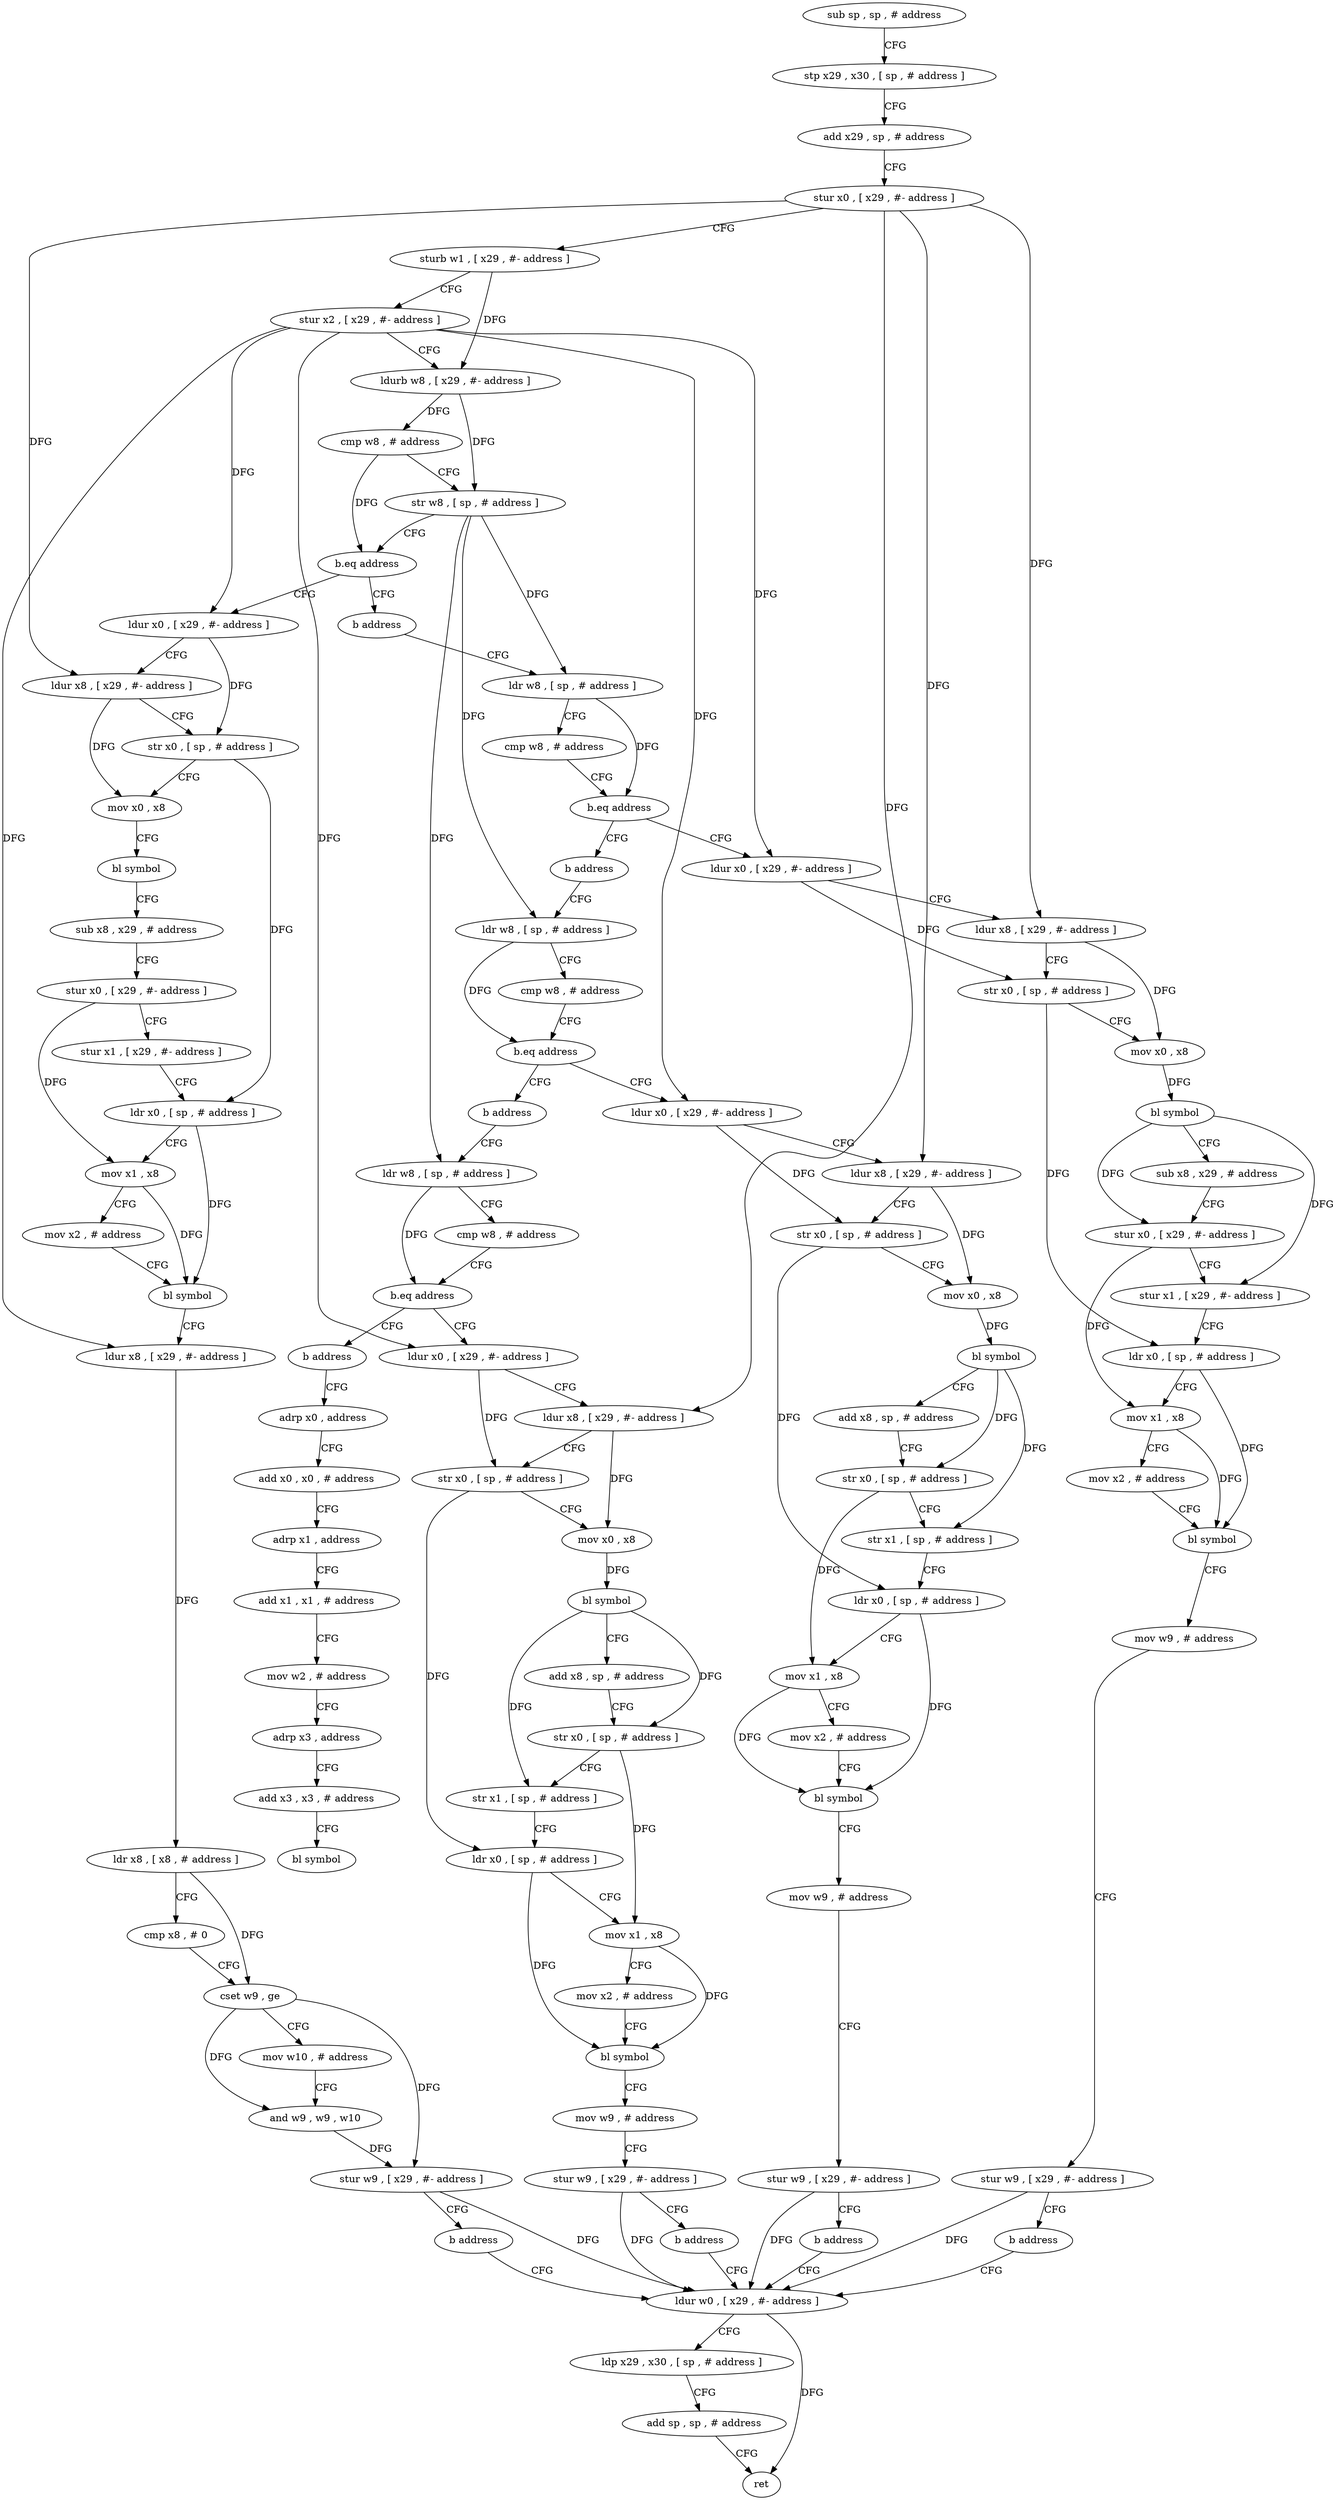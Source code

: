 digraph "func" {
"4269864" [label = "sub sp , sp , # address" ]
"4269868" [label = "stp x29 , x30 , [ sp , # address ]" ]
"4269872" [label = "add x29 , sp , # address" ]
"4269876" [label = "stur x0 , [ x29 , #- address ]" ]
"4269880" [label = "sturb w1 , [ x29 , #- address ]" ]
"4269884" [label = "stur x2 , [ x29 , #- address ]" ]
"4269888" [label = "ldurb w8 , [ x29 , #- address ]" ]
"4269892" [label = "cmp w8 , # address" ]
"4269896" [label = "str w8 , [ sp , # address ]" ]
"4269900" [label = "b.eq address" ]
"4270016" [label = "ldur x0 , [ x29 , #- address ]" ]
"4269904" [label = "b address" ]
"4270020" [label = "ldur x8 , [ x29 , #- address ]" ]
"4270024" [label = "str x0 , [ sp , # address ]" ]
"4270028" [label = "mov x0 , x8" ]
"4270032" [label = "bl symbol" ]
"4270036" [label = "sub x8 , x29 , # address" ]
"4270040" [label = "stur x0 , [ x29 , #- address ]" ]
"4270044" [label = "stur x1 , [ x29 , #- address ]" ]
"4270048" [label = "ldr x0 , [ sp , # address ]" ]
"4270052" [label = "mov x1 , x8" ]
"4270056" [label = "mov x2 , # address" ]
"4270060" [label = "bl symbol" ]
"4270064" [label = "ldur x8 , [ x29 , #- address ]" ]
"4270068" [label = "ldr x8 , [ x8 , # address ]" ]
"4270072" [label = "cmp x8 , # 0" ]
"4270076" [label = "cset w9 , ge" ]
"4270080" [label = "mov w10 , # address" ]
"4270084" [label = "and w9 , w9 , w10" ]
"4270088" [label = "stur w9 , [ x29 , #- address ]" ]
"4270092" [label = "b address" ]
"4270248" [label = "ldur w0 , [ x29 , #- address ]" ]
"4269908" [label = "ldr w8 , [ sp , # address ]" ]
"4270252" [label = "ldp x29 , x30 , [ sp , # address ]" ]
"4270256" [label = "add sp , sp , # address" ]
"4270260" [label = "ret" ]
"4269912" [label = "cmp w8 , # address" ]
"4269916" [label = "b.eq address" ]
"4269956" [label = "ldur x0 , [ x29 , #- address ]" ]
"4269920" [label = "b address" ]
"4269960" [label = "ldur x8 , [ x29 , #- address ]" ]
"4269964" [label = "str x0 , [ sp , # address ]" ]
"4269968" [label = "mov x0 , x8" ]
"4269972" [label = "bl symbol" ]
"4269976" [label = "sub x8 , x29 , # address" ]
"4269980" [label = "stur x0 , [ x29 , #- address ]" ]
"4269984" [label = "stur x1 , [ x29 , #- address ]" ]
"4269988" [label = "ldr x0 , [ sp , # address ]" ]
"4269992" [label = "mov x1 , x8" ]
"4269996" [label = "mov x2 , # address" ]
"4270000" [label = "bl symbol" ]
"4270004" [label = "mov w9 , # address" ]
"4270008" [label = "stur w9 , [ x29 , #- address ]" ]
"4270012" [label = "b address" ]
"4269924" [label = "ldr w8 , [ sp , # address ]" ]
"4269928" [label = "cmp w8 , # address" ]
"4269932" [label = "b.eq address" ]
"4270096" [label = "ldur x0 , [ x29 , #- address ]" ]
"4269936" [label = "b address" ]
"4270100" [label = "ldur x8 , [ x29 , #- address ]" ]
"4270104" [label = "str x0 , [ sp , # address ]" ]
"4270108" [label = "mov x0 , x8" ]
"4270112" [label = "bl symbol" ]
"4270116" [label = "add x8 , sp , # address" ]
"4270120" [label = "str x0 , [ sp , # address ]" ]
"4270124" [label = "str x1 , [ sp , # address ]" ]
"4270128" [label = "ldr x0 , [ sp , # address ]" ]
"4270132" [label = "mov x1 , x8" ]
"4270136" [label = "mov x2 , # address" ]
"4270140" [label = "bl symbol" ]
"4270144" [label = "mov w9 , # address" ]
"4270148" [label = "stur w9 , [ x29 , #- address ]" ]
"4270152" [label = "b address" ]
"4269940" [label = "ldr w8 , [ sp , # address ]" ]
"4269944" [label = "cmp w8 , # address" ]
"4269948" [label = "b.eq address" ]
"4270156" [label = "ldur x0 , [ x29 , #- address ]" ]
"4269952" [label = "b address" ]
"4270160" [label = "ldur x8 , [ x29 , #- address ]" ]
"4270164" [label = "str x0 , [ sp , # address ]" ]
"4270168" [label = "mov x0 , x8" ]
"4270172" [label = "bl symbol" ]
"4270176" [label = "add x8 , sp , # address" ]
"4270180" [label = "str x0 , [ sp , # address ]" ]
"4270184" [label = "str x1 , [ sp , # address ]" ]
"4270188" [label = "ldr x0 , [ sp , # address ]" ]
"4270192" [label = "mov x1 , x8" ]
"4270196" [label = "mov x2 , # address" ]
"4270200" [label = "bl symbol" ]
"4270204" [label = "mov w9 , # address" ]
"4270208" [label = "stur w9 , [ x29 , #- address ]" ]
"4270212" [label = "b address" ]
"4270216" [label = "adrp x0 , address" ]
"4270220" [label = "add x0 , x0 , # address" ]
"4270224" [label = "adrp x1 , address" ]
"4270228" [label = "add x1 , x1 , # address" ]
"4270232" [label = "mov w2 , # address" ]
"4270236" [label = "adrp x3 , address" ]
"4270240" [label = "add x3 , x3 , # address" ]
"4270244" [label = "bl symbol" ]
"4269864" -> "4269868" [ label = "CFG" ]
"4269868" -> "4269872" [ label = "CFG" ]
"4269872" -> "4269876" [ label = "CFG" ]
"4269876" -> "4269880" [ label = "CFG" ]
"4269876" -> "4270020" [ label = "DFG" ]
"4269876" -> "4269960" [ label = "DFG" ]
"4269876" -> "4270100" [ label = "DFG" ]
"4269876" -> "4270160" [ label = "DFG" ]
"4269880" -> "4269884" [ label = "CFG" ]
"4269880" -> "4269888" [ label = "DFG" ]
"4269884" -> "4269888" [ label = "CFG" ]
"4269884" -> "4270016" [ label = "DFG" ]
"4269884" -> "4270064" [ label = "DFG" ]
"4269884" -> "4269956" [ label = "DFG" ]
"4269884" -> "4270096" [ label = "DFG" ]
"4269884" -> "4270156" [ label = "DFG" ]
"4269888" -> "4269892" [ label = "DFG" ]
"4269888" -> "4269896" [ label = "DFG" ]
"4269892" -> "4269896" [ label = "CFG" ]
"4269892" -> "4269900" [ label = "DFG" ]
"4269896" -> "4269900" [ label = "CFG" ]
"4269896" -> "4269908" [ label = "DFG" ]
"4269896" -> "4269924" [ label = "DFG" ]
"4269896" -> "4269940" [ label = "DFG" ]
"4269900" -> "4270016" [ label = "CFG" ]
"4269900" -> "4269904" [ label = "CFG" ]
"4270016" -> "4270020" [ label = "CFG" ]
"4270016" -> "4270024" [ label = "DFG" ]
"4269904" -> "4269908" [ label = "CFG" ]
"4270020" -> "4270024" [ label = "CFG" ]
"4270020" -> "4270028" [ label = "DFG" ]
"4270024" -> "4270028" [ label = "CFG" ]
"4270024" -> "4270048" [ label = "DFG" ]
"4270028" -> "4270032" [ label = "CFG" ]
"4270032" -> "4270036" [ label = "CFG" ]
"4270036" -> "4270040" [ label = "CFG" ]
"4270040" -> "4270044" [ label = "CFG" ]
"4270040" -> "4270052" [ label = "DFG" ]
"4270044" -> "4270048" [ label = "CFG" ]
"4270048" -> "4270052" [ label = "CFG" ]
"4270048" -> "4270060" [ label = "DFG" ]
"4270052" -> "4270056" [ label = "CFG" ]
"4270052" -> "4270060" [ label = "DFG" ]
"4270056" -> "4270060" [ label = "CFG" ]
"4270060" -> "4270064" [ label = "CFG" ]
"4270064" -> "4270068" [ label = "DFG" ]
"4270068" -> "4270072" [ label = "CFG" ]
"4270068" -> "4270076" [ label = "DFG" ]
"4270072" -> "4270076" [ label = "CFG" ]
"4270076" -> "4270080" [ label = "CFG" ]
"4270076" -> "4270084" [ label = "DFG" ]
"4270076" -> "4270088" [ label = "DFG" ]
"4270080" -> "4270084" [ label = "CFG" ]
"4270084" -> "4270088" [ label = "DFG" ]
"4270088" -> "4270092" [ label = "CFG" ]
"4270088" -> "4270248" [ label = "DFG" ]
"4270092" -> "4270248" [ label = "CFG" ]
"4270248" -> "4270252" [ label = "CFG" ]
"4270248" -> "4270260" [ label = "DFG" ]
"4269908" -> "4269912" [ label = "CFG" ]
"4269908" -> "4269916" [ label = "DFG" ]
"4270252" -> "4270256" [ label = "CFG" ]
"4270256" -> "4270260" [ label = "CFG" ]
"4269912" -> "4269916" [ label = "CFG" ]
"4269916" -> "4269956" [ label = "CFG" ]
"4269916" -> "4269920" [ label = "CFG" ]
"4269956" -> "4269960" [ label = "CFG" ]
"4269956" -> "4269964" [ label = "DFG" ]
"4269920" -> "4269924" [ label = "CFG" ]
"4269960" -> "4269964" [ label = "CFG" ]
"4269960" -> "4269968" [ label = "DFG" ]
"4269964" -> "4269968" [ label = "CFG" ]
"4269964" -> "4269988" [ label = "DFG" ]
"4269968" -> "4269972" [ label = "DFG" ]
"4269972" -> "4269976" [ label = "CFG" ]
"4269972" -> "4269980" [ label = "DFG" ]
"4269972" -> "4269984" [ label = "DFG" ]
"4269976" -> "4269980" [ label = "CFG" ]
"4269980" -> "4269984" [ label = "CFG" ]
"4269980" -> "4269992" [ label = "DFG" ]
"4269984" -> "4269988" [ label = "CFG" ]
"4269988" -> "4269992" [ label = "CFG" ]
"4269988" -> "4270000" [ label = "DFG" ]
"4269992" -> "4269996" [ label = "CFG" ]
"4269992" -> "4270000" [ label = "DFG" ]
"4269996" -> "4270000" [ label = "CFG" ]
"4270000" -> "4270004" [ label = "CFG" ]
"4270004" -> "4270008" [ label = "CFG" ]
"4270008" -> "4270012" [ label = "CFG" ]
"4270008" -> "4270248" [ label = "DFG" ]
"4270012" -> "4270248" [ label = "CFG" ]
"4269924" -> "4269928" [ label = "CFG" ]
"4269924" -> "4269932" [ label = "DFG" ]
"4269928" -> "4269932" [ label = "CFG" ]
"4269932" -> "4270096" [ label = "CFG" ]
"4269932" -> "4269936" [ label = "CFG" ]
"4270096" -> "4270100" [ label = "CFG" ]
"4270096" -> "4270104" [ label = "DFG" ]
"4269936" -> "4269940" [ label = "CFG" ]
"4270100" -> "4270104" [ label = "CFG" ]
"4270100" -> "4270108" [ label = "DFG" ]
"4270104" -> "4270108" [ label = "CFG" ]
"4270104" -> "4270128" [ label = "DFG" ]
"4270108" -> "4270112" [ label = "DFG" ]
"4270112" -> "4270116" [ label = "CFG" ]
"4270112" -> "4270120" [ label = "DFG" ]
"4270112" -> "4270124" [ label = "DFG" ]
"4270116" -> "4270120" [ label = "CFG" ]
"4270120" -> "4270124" [ label = "CFG" ]
"4270120" -> "4270132" [ label = "DFG" ]
"4270124" -> "4270128" [ label = "CFG" ]
"4270128" -> "4270132" [ label = "CFG" ]
"4270128" -> "4270140" [ label = "DFG" ]
"4270132" -> "4270136" [ label = "CFG" ]
"4270132" -> "4270140" [ label = "DFG" ]
"4270136" -> "4270140" [ label = "CFG" ]
"4270140" -> "4270144" [ label = "CFG" ]
"4270144" -> "4270148" [ label = "CFG" ]
"4270148" -> "4270152" [ label = "CFG" ]
"4270148" -> "4270248" [ label = "DFG" ]
"4270152" -> "4270248" [ label = "CFG" ]
"4269940" -> "4269944" [ label = "CFG" ]
"4269940" -> "4269948" [ label = "DFG" ]
"4269944" -> "4269948" [ label = "CFG" ]
"4269948" -> "4270156" [ label = "CFG" ]
"4269948" -> "4269952" [ label = "CFG" ]
"4270156" -> "4270160" [ label = "CFG" ]
"4270156" -> "4270164" [ label = "DFG" ]
"4269952" -> "4270216" [ label = "CFG" ]
"4270160" -> "4270164" [ label = "CFG" ]
"4270160" -> "4270168" [ label = "DFG" ]
"4270164" -> "4270168" [ label = "CFG" ]
"4270164" -> "4270188" [ label = "DFG" ]
"4270168" -> "4270172" [ label = "DFG" ]
"4270172" -> "4270176" [ label = "CFG" ]
"4270172" -> "4270180" [ label = "DFG" ]
"4270172" -> "4270184" [ label = "DFG" ]
"4270176" -> "4270180" [ label = "CFG" ]
"4270180" -> "4270184" [ label = "CFG" ]
"4270180" -> "4270192" [ label = "DFG" ]
"4270184" -> "4270188" [ label = "CFG" ]
"4270188" -> "4270192" [ label = "CFG" ]
"4270188" -> "4270200" [ label = "DFG" ]
"4270192" -> "4270196" [ label = "CFG" ]
"4270192" -> "4270200" [ label = "DFG" ]
"4270196" -> "4270200" [ label = "CFG" ]
"4270200" -> "4270204" [ label = "CFG" ]
"4270204" -> "4270208" [ label = "CFG" ]
"4270208" -> "4270212" [ label = "CFG" ]
"4270208" -> "4270248" [ label = "DFG" ]
"4270212" -> "4270248" [ label = "CFG" ]
"4270216" -> "4270220" [ label = "CFG" ]
"4270220" -> "4270224" [ label = "CFG" ]
"4270224" -> "4270228" [ label = "CFG" ]
"4270228" -> "4270232" [ label = "CFG" ]
"4270232" -> "4270236" [ label = "CFG" ]
"4270236" -> "4270240" [ label = "CFG" ]
"4270240" -> "4270244" [ label = "CFG" ]
}
